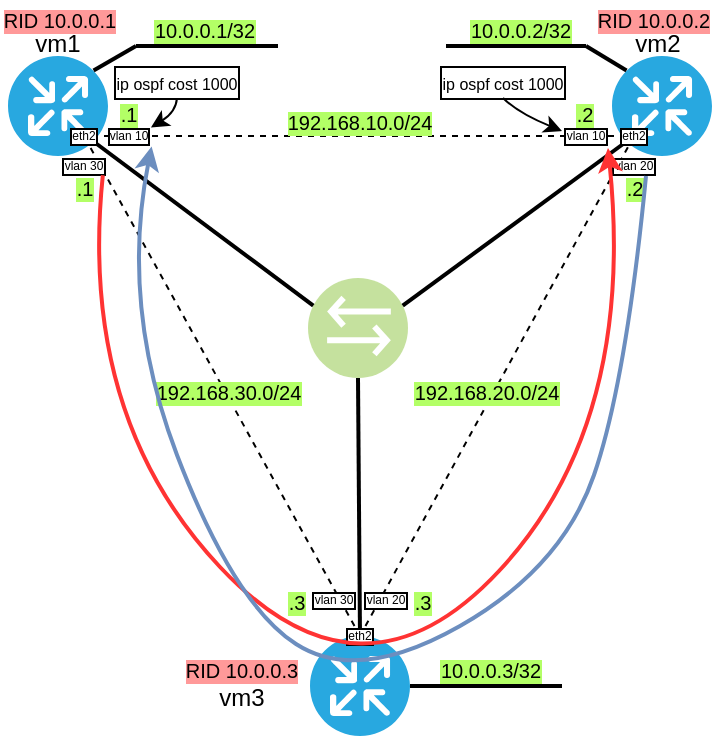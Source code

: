 <mxfile version="11.1.4" type="device"><diagram id="72Lc-rjfjzlzyZkmd3JJ" name="Page-1"><mxGraphModel dx="517" dy="390" grid="1" gridSize="1" guides="1" tooltips="1" connect="1" arrows="1" fold="1" page="1" pageScale="1" pageWidth="1169" pageHeight="827" math="0" shadow="0"><root><mxCell id="0"/><mxCell id="1" style="locked=1;" parent="0"/><mxCell id="M-SSGb1OAMBqjj5UaUpH-3" value="" style="aspect=fixed;perimeter=ellipsePerimeter;html=1;align=center;shadow=0;dashed=0;fontColor=#000000;labelBackgroundColor=#ffffff;fontSize=12;spacingTop=3;image;image=img/lib/ibm/vpc/Bridge.svg;opacity=50;imageBackground=none;" parent="1" vertex="1"><mxGeometry x="558" y="251" width="50" height="50" as="geometry"/></mxCell><mxCell id="M-SSGb1OAMBqjj5UaUpH-1" value="" style="verticalLabelPosition=bottom;html=1;fillColor=#28A8E0;verticalAlign=top;points=[[0.145,0.145,0],[0.856,0.145,0],[0.855,0.855,0],[0.145,0.855,0],[0.5,0,0], [1,0.5,0], [0.5,1,0],[0,0.5,0]];pointerEvents=1;align=center;shape=mxgraph.cisco_safe.capability.routing;" parent="1" vertex="1"><mxGeometry x="408" y="140" width="50" height="50" as="geometry"/></mxCell><mxCell id="M-SSGb1OAMBqjj5UaUpH-2" value="" style="verticalLabelPosition=bottom;html=1;fillColor=#28A8E0;verticalAlign=top;points=[[0.145,0.145,0],[0.856,0.145,0],[0.855,0.855,0],[0.145,0.855,0],[0.5,0,0], [1,0.5,0], [0.5,1,0],[0,0.5,0]];pointerEvents=1;align=center;shape=mxgraph.cisco_safe.capability.routing;" parent="1" vertex="1"><mxGeometry x="710" y="140" width="50" height="50" as="geometry"/></mxCell><mxCell id="M-SSGb1OAMBqjj5UaUpH-9" style="edgeStyle=none;rounded=0;orthogonalLoop=1;jettySize=auto;html=1;exitX=1;exitY=0.25;exitDx=0;exitDy=0;entryX=0.145;entryY=0.855;entryDx=0;entryDy=0;entryPerimeter=0;endArrow=none;endFill=0;strokeWidth=2;" parent="1" source="M-SSGb1OAMBqjj5UaUpH-3" target="M-SSGb1OAMBqjj5UaUpH-2" edge="1"><mxGeometry relative="1" as="geometry"/></mxCell><mxCell id="M-SSGb1OAMBqjj5UaUpH-10" style="edgeStyle=none;rounded=0;orthogonalLoop=1;jettySize=auto;html=1;exitX=0;exitY=0.25;exitDx=0;exitDy=0;entryX=0.855;entryY=0.855;entryDx=0;entryDy=0;entryPerimeter=0;endArrow=none;endFill=0;strokeWidth=2;" parent="1" source="M-SSGb1OAMBqjj5UaUpH-3" target="M-SSGb1OAMBqjj5UaUpH-1" edge="1"><mxGeometry relative="1" as="geometry"/></mxCell><mxCell id="M-SSGb1OAMBqjj5UaUpH-8" style="rounded=0;orthogonalLoop=1;jettySize=auto;html=1;exitX=0.5;exitY=0;exitDx=0;exitDy=0;exitPerimeter=0;entryX=0.5;entryY=1;entryDx=0;entryDy=0;endArrow=none;endFill=0;strokeWidth=2;" parent="1" source="M-SSGb1OAMBqjj5UaUpH-4" target="M-SSGb1OAMBqjj5UaUpH-3" edge="1"><mxGeometry relative="1" as="geometry"/></mxCell><mxCell id="M-SSGb1OAMBqjj5UaUpH-4" value="" style="verticalLabelPosition=bottom;html=1;fillColor=#28A8E0;verticalAlign=top;points=[[0.145,0.145,0],[0.856,0.145,0],[0.855,0.855,0],[0.145,0.855,0],[0.5,0,0], [1,0.5,0], [0.5,1,0],[0,0.5,0]];pointerEvents=1;align=center;shape=mxgraph.cisco_safe.capability.routing;" parent="1" vertex="1"><mxGeometry x="559" y="430" width="50" height="50" as="geometry"/></mxCell><mxCell id="M-SSGb1OAMBqjj5UaUpH-11" value="vm1" style="text;html=1;strokeColor=none;fillColor=none;align=center;verticalAlign=middle;whiteSpace=wrap;rounded=0;" parent="1" vertex="1"><mxGeometry x="413" y="129" width="40" height="10" as="geometry"/></mxCell><mxCell id="M-SSGb1OAMBqjj5UaUpH-12" value="vm2" style="text;html=1;strokeColor=none;fillColor=none;align=center;verticalAlign=middle;whiteSpace=wrap;rounded=0;" parent="1" vertex="1"><mxGeometry x="713" y="129" width="40" height="10" as="geometry"/></mxCell><mxCell id="M-SSGb1OAMBqjj5UaUpH-13" value="vm3" style="text;html=1;strokeColor=none;fillColor=none;align=center;verticalAlign=middle;whiteSpace=wrap;rounded=0;" parent="1" vertex="1"><mxGeometry x="512" y="456" width="26" height="10" as="geometry"/></mxCell><mxCell id="M-SSGb1OAMBqjj5UaUpH-14" value="eth2" style="text;html=1;strokeColor=none;fillColor=none;align=center;verticalAlign=middle;whiteSpace=wrap;rounded=0;fontSize=6;labelBackgroundColor=#ffffff;labelBorderColor=#000000;" parent="1" vertex="1"><mxGeometry x="436" y="175" width="20" height="10" as="geometry"/></mxCell><mxCell id="M-SSGb1OAMBqjj5UaUpH-15" value="eth2" style="text;html=1;strokeColor=none;fillColor=none;align=center;verticalAlign=middle;whiteSpace=wrap;rounded=0;fontSize=6;labelBackgroundColor=#ffffff;labelBorderColor=#000000;" parent="1" vertex="1"><mxGeometry x="711" y="175" width="20" height="10" as="geometry"/></mxCell><mxCell id="M-SSGb1OAMBqjj5UaUpH-16" value="eth2" style="text;html=1;strokeColor=none;fillColor=none;align=center;verticalAlign=middle;whiteSpace=wrap;rounded=0;fontSize=6;labelBackgroundColor=#ffffff;labelBorderColor=#000000;" parent="1" vertex="1"><mxGeometry x="574" y="425" width="20" height="10" as="geometry"/></mxCell><mxCell id="M-SSGb1OAMBqjj5UaUpH-17" value="" style="endArrow=none;dashed=1;html=1;strokeWidth=1;fontSize=6;" parent="1" source="M-SSGb1OAMBqjj5UaUpH-16" target="M-SSGb1OAMBqjj5UaUpH-15" edge="1"><mxGeometry width="50" height="50" relative="1" as="geometry"><mxPoint x="686" y="372" as="sourcePoint"/><mxPoint x="714" y="220" as="targetPoint"/></mxGeometry></mxCell><mxCell id="M-SSGb1OAMBqjj5UaUpH-18" value="" style="endArrow=none;dashed=1;html=1;strokeWidth=1;fontSize=6;" parent="1" source="M-SSGb1OAMBqjj5UaUpH-16" target="M-SSGb1OAMBqjj5UaUpH-14" edge="1"><mxGeometry width="50" height="50" relative="1" as="geometry"><mxPoint x="608.24" y="441" as="sourcePoint"/><mxPoint x="739.76" y="201" as="targetPoint"/></mxGeometry></mxCell><mxCell id="M-SSGb1OAMBqjj5UaUpH-19" value="" style="endArrow=none;dashed=1;html=1;strokeWidth=1;fontSize=6;" parent="1" source="M-SSGb1OAMBqjj5UaUpH-15" target="M-SSGb1OAMBqjj5UaUpH-14" edge="1"><mxGeometry width="50" height="50" relative="1" as="geometry"><mxPoint x="555.24" y="450" as="sourcePoint"/><mxPoint x="422.76" y="210" as="targetPoint"/></mxGeometry></mxCell><mxCell id="M-SSGb1OAMBqjj5UaUpH-20" value="vlan 10" style="text;html=1;strokeColor=none;fillColor=none;align=center;verticalAlign=middle;whiteSpace=wrap;rounded=0;fontSize=6;labelBackgroundColor=#ffffff;labelBorderColor=#000000;" parent="1" vertex="1"><mxGeometry x="456" y="175" width="25" height="10" as="geometry"/></mxCell><mxCell id="M-SSGb1OAMBqjj5UaUpH-21" value="vlan 10" style="text;html=1;strokeColor=none;fillColor=none;align=center;verticalAlign=middle;whiteSpace=wrap;rounded=0;fontSize=6;labelBackgroundColor=#ffffff;labelBorderColor=#000000;" parent="1" vertex="1"><mxGeometry x="685" y="175" width="24" height="10" as="geometry"/></mxCell><mxCell id="M-SSGb1OAMBqjj5UaUpH-22" value="vlan 20" style="text;html=1;strokeColor=none;fillColor=none;align=center;verticalAlign=middle;whiteSpace=wrap;rounded=0;fontSize=6;labelBackgroundColor=#ffffff;labelBorderColor=#000000;" parent="1" vertex="1"><mxGeometry x="709" y="190" width="24" height="10" as="geometry"/></mxCell><mxCell id="M-SSGb1OAMBqjj5UaUpH-23" value="vlan 30" style="text;html=1;strokeColor=none;fillColor=none;align=center;verticalAlign=middle;whiteSpace=wrap;rounded=0;fontSize=6;labelBackgroundColor=#ffffff;labelBorderColor=#000000;" parent="1" vertex="1"><mxGeometry x="434" y="190" width="24" height="10" as="geometry"/></mxCell><mxCell id="M-SSGb1OAMBqjj5UaUpH-24" value="vlan 30" style="text;html=1;strokeColor=none;fillColor=none;align=center;verticalAlign=middle;whiteSpace=wrap;rounded=0;fontSize=6;labelBackgroundColor=#ffffff;labelBorderColor=#000000;" parent="1" vertex="1"><mxGeometry x="559" y="407" width="24" height="10" as="geometry"/></mxCell><mxCell id="M-SSGb1OAMBqjj5UaUpH-25" value="vlan 20" style="text;html=1;strokeColor=none;fillColor=none;align=center;verticalAlign=middle;whiteSpace=wrap;rounded=0;fontSize=6;labelBackgroundColor=#ffffff;labelBorderColor=#000000;" parent="1" vertex="1"><mxGeometry x="585" y="407" width="24" height="10" as="geometry"/></mxCell><mxCell id="M-SSGb1OAMBqjj5UaUpH-27" value="192.168.10.0/24" style="text;html=1;strokeColor=none;fillColor=none;align=center;verticalAlign=middle;whiteSpace=wrap;rounded=0;fontSize=10;labelBackgroundColor=#B3FF66;" parent="1" vertex="1"><mxGeometry x="539" y="168" width="90" height="10" as="geometry"/></mxCell><mxCell id="M-SSGb1OAMBqjj5UaUpH-29" value="192.168.30.0/24" style="text;html=1;strokeColor=none;fillColor=none;align=center;verticalAlign=middle;whiteSpace=wrap;rounded=0;fontSize=10;labelBackgroundColor=#B3FF66;" parent="1" vertex="1"><mxGeometry x="481" y="303" width="75" height="10" as="geometry"/></mxCell><mxCell id="M-SSGb1OAMBqjj5UaUpH-30" value="192.168.20.0/24" style="text;html=1;strokeColor=none;fillColor=none;align=center;verticalAlign=middle;whiteSpace=wrap;rounded=0;fontSize=10;labelBackgroundColor=#B3FF66;" parent="1" vertex="1"><mxGeometry x="610" y="303" width="75" height="10" as="geometry"/></mxCell><mxCell id="M-SSGb1OAMBqjj5UaUpH-31" value=".1" style="text;html=1;strokeColor=none;fillColor=none;align=center;verticalAlign=middle;whiteSpace=wrap;rounded=0;fontSize=10;labelBackgroundColor=#B3FF66;" parent="1" vertex="1"><mxGeometry x="464" y="165" width="9" height="8" as="geometry"/></mxCell><mxCell id="M-SSGb1OAMBqjj5UaUpH-32" value=".2" style="text;html=1;strokeColor=none;fillColor=none;align=center;verticalAlign=middle;whiteSpace=wrap;rounded=0;fontSize=10;labelBackgroundColor=#B3FF66;" parent="1" vertex="1"><mxGeometry x="692" y="165" width="9" height="8" as="geometry"/></mxCell><mxCell id="M-SSGb1OAMBqjj5UaUpH-33" value=".2" style="text;html=1;strokeColor=none;fillColor=none;align=center;verticalAlign=middle;whiteSpace=wrap;rounded=0;fontSize=10;labelBackgroundColor=#B3FF66;" parent="1" vertex="1"><mxGeometry x="716.5" y="202" width="9" height="8" as="geometry"/></mxCell><mxCell id="M-SSGb1OAMBqjj5UaUpH-34" value=".1" style="text;html=1;strokeColor=none;fillColor=none;align=center;verticalAlign=middle;whiteSpace=wrap;rounded=0;fontSize=10;labelBackgroundColor=#B3FF66;" parent="1" vertex="1"><mxGeometry x="441.5" y="202" width="9" height="8" as="geometry"/></mxCell><mxCell id="M-SSGb1OAMBqjj5UaUpH-35" value=".3" style="text;html=1;strokeColor=none;fillColor=none;align=center;verticalAlign=middle;whiteSpace=wrap;rounded=0;fontSize=10;labelBackgroundColor=#B3FF66;" parent="1" vertex="1"><mxGeometry x="548" y="409" width="9" height="8" as="geometry"/></mxCell><mxCell id="M-SSGb1OAMBqjj5UaUpH-36" value=".3" style="text;html=1;strokeColor=none;fillColor=none;align=center;verticalAlign=middle;whiteSpace=wrap;rounded=0;fontSize=10;labelBackgroundColor=#B3FF66;" parent="1" vertex="1"><mxGeometry x="611" y="409" width="9" height="8" as="geometry"/></mxCell><mxCell id="M-SSGb1OAMBqjj5UaUpH-37" style="edgeStyle=none;rounded=0;orthogonalLoop=1;jettySize=auto;html=1;entryX=0.856;entryY=0.145;entryDx=0;entryDy=0;entryPerimeter=0;endArrow=none;endFill=0;strokeWidth=2;" parent="1" target="M-SSGb1OAMBqjj5UaUpH-1" edge="1"><mxGeometry relative="1" as="geometry"><mxPoint x="472" y="135" as="sourcePoint"/><mxPoint x="482.25" y="82.75" as="targetPoint"/></mxGeometry></mxCell><mxCell id="M-SSGb1OAMBqjj5UaUpH-38" style="edgeStyle=none;rounded=0;orthogonalLoop=1;jettySize=auto;html=1;endArrow=none;endFill=0;strokeWidth=2;" parent="1" edge="1"><mxGeometry relative="1" as="geometry"><mxPoint x="543" y="135" as="sourcePoint"/><mxPoint x="472" y="135" as="targetPoint"/></mxGeometry></mxCell><mxCell id="M-SSGb1OAMBqjj5UaUpH-39" value="10.0.0.1/32" style="text;html=1;strokeColor=none;fillColor=none;align=center;verticalAlign=middle;whiteSpace=wrap;rounded=0;labelBackgroundColor=#B3FF66;fontSize=10;" parent="1" vertex="1"><mxGeometry x="481" y="121" width="51" height="11" as="geometry"/></mxCell><mxCell id="M-SSGb1OAMBqjj5UaUpH-40" style="edgeStyle=none;rounded=0;orthogonalLoop=1;jettySize=auto;html=1;endArrow=none;endFill=0;strokeWidth=2;exitX=0.145;exitY=0.145;exitDx=0;exitDy=0;exitPerimeter=0;" parent="1" source="M-SSGb1OAMBqjj5UaUpH-2" edge="1"><mxGeometry relative="1" as="geometry"><mxPoint x="718" y="147" as="sourcePoint"/><mxPoint x="697" y="135" as="targetPoint"/></mxGeometry></mxCell><mxCell id="M-SSGb1OAMBqjj5UaUpH-41" style="edgeStyle=none;rounded=0;orthogonalLoop=1;jettySize=auto;html=1;endArrow=none;endFill=0;strokeWidth=2;" parent="1" edge="1"><mxGeometry relative="1" as="geometry"><mxPoint x="697" y="135" as="sourcePoint"/><mxPoint x="627" y="135" as="targetPoint"/></mxGeometry></mxCell><mxCell id="M-SSGb1OAMBqjj5UaUpH-42" value="10.0.0.2/32" style="text;html=1;strokeColor=none;fillColor=none;align=center;verticalAlign=middle;whiteSpace=wrap;rounded=0;labelBackgroundColor=#B3FF66;fontSize=10;" parent="1" vertex="1"><mxGeometry x="639" y="121" width="51" height="11" as="geometry"/></mxCell><mxCell id="M-SSGb1OAMBqjj5UaUpH-43" style="edgeStyle=none;rounded=0;orthogonalLoop=1;jettySize=auto;html=1;endArrow=none;endFill=0;strokeWidth=2;entryX=1;entryY=0.5;entryDx=0;entryDy=0;entryPerimeter=0;" parent="1" target="M-SSGb1OAMBqjj5UaUpH-4" edge="1"><mxGeometry relative="1" as="geometry"><mxPoint x="685" y="455" as="sourcePoint"/><mxPoint x="614" y="456" as="targetPoint"/></mxGeometry></mxCell><mxCell id="M-SSGb1OAMBqjj5UaUpH-44" value="10.0.0.3/32" style="text;html=1;strokeColor=none;fillColor=none;align=center;verticalAlign=middle;whiteSpace=wrap;rounded=0;labelBackgroundColor=#B3FF66;fontSize=10;" parent="1" vertex="1"><mxGeometry x="624" y="441" width="51" height="11" as="geometry"/></mxCell><mxCell id="M-SSGb1OAMBqjj5UaUpH-45" value="RID 10.0.0.1" style="text;html=1;strokeColor=none;fillColor=none;align=center;verticalAlign=middle;whiteSpace=wrap;rounded=0;labelBackgroundColor=#FF9999;fontSize=10;fontColor=#000000;opacity=50;" parent="1" vertex="1"><mxGeometry x="404" y="112" width="60" height="20" as="geometry"/></mxCell><mxCell id="M-SSGb1OAMBqjj5UaUpH-46" value="RID 10.0.0.2" style="text;html=1;strokeColor=none;fillColor=none;align=center;verticalAlign=middle;whiteSpace=wrap;rounded=0;labelBackgroundColor=#FF9999;fontSize=10;fontColor=#000000;opacity=50;" parent="1" vertex="1"><mxGeometry x="701" y="112" width="60" height="20" as="geometry"/></mxCell><mxCell id="M-SSGb1OAMBqjj5UaUpH-47" value="RID 10.0.0.3" style="text;html=1;strokeColor=none;fillColor=none;align=center;verticalAlign=middle;whiteSpace=wrap;rounded=0;labelBackgroundColor=#FF9999;fontSize=10;fontColor=#000000;opacity=50;" parent="1" vertex="1"><mxGeometry x="495" y="441" width="60" height="12" as="geometry"/></mxCell><mxCell id="hk0yjXLqRCDw1tiECXX_-1" value="T1" style="locked=1;" parent="0" visible="0"/><mxCell id="hk0yjXLqRCDw1tiECXX_-3" value="" style="curved=1;endArrow=classic;html=1;strokeWidth=2;exitX=0.25;exitY=1;exitDx=0;exitDy=0;entryX=0.952;entryY=1.02;entryDx=0;entryDy=0;entryPerimeter=0;fillColor=#dae8fc;strokeColor=#6c8ebf;" edge="1" parent="hk0yjXLqRCDw1tiECXX_-1" source="M-SSGb1OAMBqjj5UaUpH-21"><mxGeometry width="50" height="50" relative="1" as="geometry"><mxPoint x="728" y="201" as="sourcePoint"/><mxPoint x="480.8" y="186.2" as="targetPoint"/><Array as="points"><mxPoint x="585" y="203"/></Array></mxGeometry></mxCell><mxCell id="hk0yjXLqRCDw1tiECXX_-4" value="" style="curved=1;endArrow=classic;html=1;exitX=0.892;exitY=0.96;exitDx=0;exitDy=0;exitPerimeter=0;fillColor=#f8cecc;strokeColor=#FF3333;strokeWidth=2;" edge="1" parent="hk0yjXLqRCDw1tiECXX_-1"><mxGeometry width="50" height="50" relative="1" as="geometry"><mxPoint x="456.408" y="200.6" as="sourcePoint"/><mxPoint x="709" y="187" as="targetPoint"/><Array as="points"><mxPoint x="444" y="321"/><mxPoint x="586" y="472"/><mxPoint x="723" y="325"/></Array></mxGeometry></mxCell><mxCell id="hk0yjXLqRCDw1tiECXX_-7" value="" style="curved=1;endArrow=classic;html=1;exitX=0.5;exitY=1;exitDx=0;exitDy=0;entryX=0.939;entryY=0.077;entryDx=0;entryDy=0;entryPerimeter=0;" edge="1" source="hk0yjXLqRCDw1tiECXX_-8" parent="hk0yjXLqRCDw1tiECXX_-1"><mxGeometry width="50" height="50" relative="1" as="geometry"><mxPoint x="568" y="157" as="sourcePoint"/><mxPoint x="480.475" y="176.77" as="targetPoint"/><Array as="points"><mxPoint x="493" y="169"/></Array></mxGeometry></mxCell><mxCell id="hk0yjXLqRCDw1tiECXX_-8" value="&lt;font style=&quot;font-size: 8px&quot;&gt;ip ospf cost 1000&lt;/font&gt;" style="text;html=1;strokeColor=none;fillColor=none;align=center;verticalAlign=middle;whiteSpace=wrap;rounded=0;labelBackgroundColor=#ffffff;labelBorderColor=#000000;" vertex="1" parent="hk0yjXLqRCDw1tiECXX_-1"><mxGeometry x="461" y="145" width="65" height="17" as="geometry"/></mxCell><mxCell id="hk0yjXLqRCDw1tiECXX_-2" value="T2" style="locked=1;" parent="0"/><mxCell id="7M-yfL64tUUG3yNumxJX-5" value="&lt;font style=&quot;font-size: 8px&quot;&gt;ip ospf cost 1000&lt;/font&gt;" style="text;html=1;strokeColor=none;fillColor=none;align=center;verticalAlign=middle;whiteSpace=wrap;rounded=0;labelBackgroundColor=#ffffff;labelBorderColor=#000000;" parent="hk0yjXLqRCDw1tiECXX_-2" vertex="1"><mxGeometry x="623" y="144" width="65" height="17" as="geometry"/></mxCell><mxCell id="7M-yfL64tUUG3yNumxJX-6" value="" style="curved=1;endArrow=classic;html=1;exitX=0.5;exitY=1;exitDx=0;exitDy=0;entryX=0;entryY=0.25;entryDx=0;entryDy=0;" parent="hk0yjXLqRCDw1tiECXX_-2" source="7M-yfL64tUUG3yNumxJX-5" target="M-SSGb1OAMBqjj5UaUpH-21" edge="1"><mxGeometry width="50" height="50" relative="1" as="geometry"><mxPoint x="663.5" y="161.5" as="sourcePoint"/><mxPoint x="650.475" y="176.27" as="targetPoint"/><Array as="points"><mxPoint x="663" y="168.5"/></Array></mxGeometry></mxCell><mxCell id="7M-yfL64tUUG3yNumxJX-3" value="" style="curved=1;endArrow=classic;html=1;exitX=0.892;exitY=0.96;exitDx=0;exitDy=0;exitPerimeter=0;fillColor=#f8cecc;strokeColor=#FF3333;strokeWidth=2;" parent="hk0yjXLqRCDw1tiECXX_-2" source="M-SSGb1OAMBqjj5UaUpH-23" edge="1"><mxGeometry width="50" height="50" relative="1" as="geometry"><mxPoint x="409" y="322" as="sourcePoint"/><mxPoint x="708" y="186" as="targetPoint"/><Array as="points"><mxPoint x="443" y="320"/><mxPoint x="585" y="471"/><mxPoint x="722" y="324"/></Array></mxGeometry></mxCell><mxCell id="7M-yfL64tUUG3yNumxJX-4" value="" style="curved=1;endArrow=classic;html=1;strokeWidth=2;exitX=0.75;exitY=1;exitDx=0;exitDy=0;entryX=0.952;entryY=1.02;entryDx=0;entryDy=0;entryPerimeter=0;fillColor=#dae8fc;strokeColor=#6c8ebf;" parent="hk0yjXLqRCDw1tiECXX_-2" source="M-SSGb1OAMBqjj5UaUpH-22" target="M-SSGb1OAMBqjj5UaUpH-20" edge="1"><mxGeometry width="50" height="50" relative="1" as="geometry"><mxPoint x="567" y="242" as="sourcePoint"/><mxPoint x="617" y="192" as="targetPoint"/><Array as="points"><mxPoint x="717" y="303"/><mxPoint x="685" y="396"/><mxPoint x="583" y="454"/><mxPoint x="521" y="414"/><mxPoint x="464" y="265"/></Array></mxGeometry></mxCell><mxCell id="7M-yfL64tUUG3yNumxJX-2" value="" style="curved=1;endArrow=classic;html=1;exitX=0.5;exitY=1;exitDx=0;exitDy=0;entryX=0.939;entryY=0.077;entryDx=0;entryDy=0;entryPerimeter=0;" parent="hk0yjXLqRCDw1tiECXX_-2" source="7M-yfL64tUUG3yNumxJX-1" target="M-SSGb1OAMBqjj5UaUpH-20" edge="1"><mxGeometry width="50" height="50" relative="1" as="geometry"><mxPoint x="567" y="156" as="sourcePoint"/><mxPoint x="617" y="106" as="targetPoint"/><Array as="points"><mxPoint x="492" y="168"/></Array></mxGeometry></mxCell><mxCell id="7M-yfL64tUUG3yNumxJX-1" value="&lt;font style=&quot;font-size: 8px&quot;&gt;ip ospf cost 1000&lt;/font&gt;" style="text;html=1;strokeColor=none;fillColor=none;align=center;verticalAlign=middle;whiteSpace=wrap;rounded=0;labelBackgroundColor=#ffffff;labelBorderColor=#000000;" parent="hk0yjXLqRCDw1tiECXX_-2" vertex="1"><mxGeometry x="460" y="144" width="65" height="17" as="geometry"/></mxCell></root></mxGraphModel></diagram></mxfile>